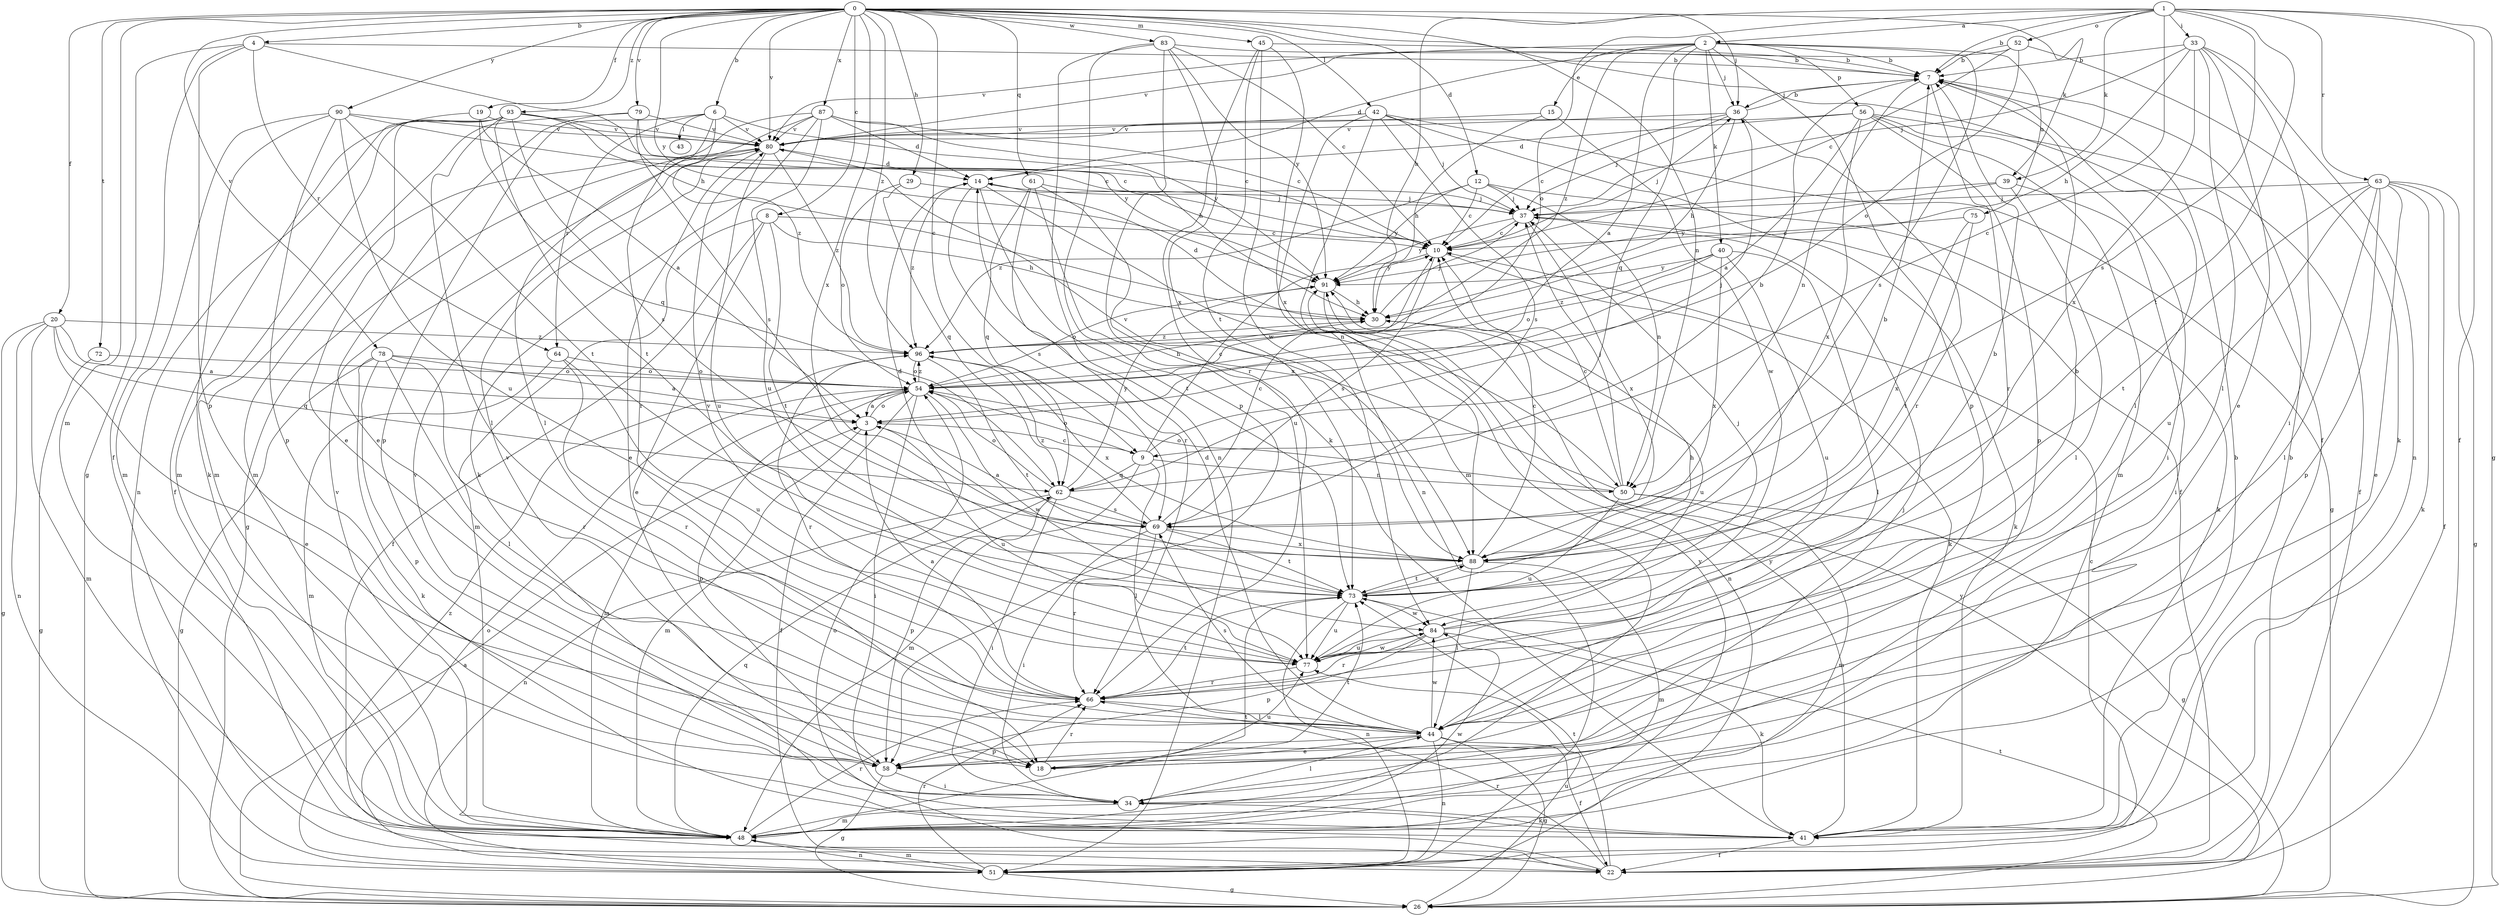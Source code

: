 strict digraph  {
0;
1;
2;
3;
4;
6;
7;
8;
9;
10;
12;
14;
15;
18;
19;
20;
22;
26;
29;
30;
33;
34;
36;
37;
39;
40;
41;
42;
43;
44;
45;
48;
50;
51;
52;
54;
56;
58;
61;
62;
63;
64;
66;
69;
72;
73;
75;
77;
78;
79;
80;
83;
84;
87;
88;
90;
91;
93;
96;
0 -> 4  [label=b];
0 -> 6  [label=b];
0 -> 8  [label=c];
0 -> 9  [label=c];
0 -> 12  [label=d];
0 -> 19  [label=f];
0 -> 20  [label=f];
0 -> 22  [label=f];
0 -> 29  [label=h];
0 -> 36  [label=j];
0 -> 39  [label=k];
0 -> 42  [label=l];
0 -> 45  [label=m];
0 -> 48  [label=m];
0 -> 50  [label=n];
0 -> 61  [label=q];
0 -> 72  [label=t];
0 -> 78  [label=v];
0 -> 79  [label=v];
0 -> 80  [label=v];
0 -> 83  [label=w];
0 -> 87  [label=x];
0 -> 88  [label=x];
0 -> 90  [label=y];
0 -> 91  [label=y];
0 -> 93  [label=z];
0 -> 96  [label=z];
1 -> 2  [label=a];
1 -> 7  [label=b];
1 -> 9  [label=c];
1 -> 22  [label=f];
1 -> 26  [label=g];
1 -> 30  [label=h];
1 -> 33  [label=i];
1 -> 39  [label=k];
1 -> 52  [label=o];
1 -> 54  [label=o];
1 -> 63  [label=r];
1 -> 69  [label=s];
1 -> 73  [label=t];
2 -> 3  [label=a];
2 -> 7  [label=b];
2 -> 14  [label=d];
2 -> 15  [label=e];
2 -> 36  [label=j];
2 -> 40  [label=k];
2 -> 56  [label=p];
2 -> 58  [label=p];
2 -> 62  [label=q];
2 -> 69  [label=s];
2 -> 75  [label=u];
2 -> 80  [label=v];
2 -> 96  [label=z];
3 -> 9  [label=c];
3 -> 48  [label=m];
3 -> 54  [label=o];
3 -> 77  [label=u];
4 -> 7  [label=b];
4 -> 22  [label=f];
4 -> 26  [label=g];
4 -> 30  [label=h];
4 -> 58  [label=p];
4 -> 64  [label=r];
6 -> 30  [label=h];
6 -> 43  [label=l];
6 -> 44  [label=l];
6 -> 58  [label=p];
6 -> 64  [label=r];
6 -> 80  [label=v];
6 -> 96  [label=z];
7 -> 36  [label=j];
7 -> 44  [label=l];
7 -> 50  [label=n];
7 -> 66  [label=r];
8 -> 10  [label=c];
8 -> 18  [label=e];
8 -> 22  [label=f];
8 -> 30  [label=h];
8 -> 48  [label=m];
8 -> 73  [label=t];
9 -> 10  [label=c];
9 -> 36  [label=j];
9 -> 44  [label=l];
9 -> 48  [label=m];
9 -> 50  [label=n];
9 -> 54  [label=o];
9 -> 62  [label=q];
10 -> 36  [label=j];
10 -> 41  [label=k];
10 -> 69  [label=s];
10 -> 91  [label=y];
12 -> 10  [label=c];
12 -> 37  [label=j];
12 -> 41  [label=k];
12 -> 50  [label=n];
12 -> 91  [label=y];
12 -> 96  [label=z];
14 -> 37  [label=j];
14 -> 50  [label=n];
14 -> 69  [label=s];
14 -> 73  [label=t];
14 -> 96  [label=z];
15 -> 30  [label=h];
15 -> 80  [label=v];
15 -> 84  [label=w];
18 -> 66  [label=r];
18 -> 73  [label=t];
18 -> 77  [label=u];
19 -> 3  [label=a];
19 -> 22  [label=f];
19 -> 62  [label=q];
19 -> 80  [label=v];
20 -> 3  [label=a];
20 -> 18  [label=e];
20 -> 26  [label=g];
20 -> 48  [label=m];
20 -> 51  [label=n];
20 -> 62  [label=q];
20 -> 96  [label=z];
22 -> 54  [label=o];
22 -> 66  [label=r];
22 -> 73  [label=t];
26 -> 3  [label=a];
26 -> 73  [label=t];
26 -> 77  [label=u];
26 -> 91  [label=y];
29 -> 37  [label=j];
29 -> 54  [label=o];
29 -> 62  [label=q];
30 -> 14  [label=d];
30 -> 37  [label=j];
30 -> 77  [label=u];
30 -> 96  [label=z];
33 -> 7  [label=b];
33 -> 18  [label=e];
33 -> 30  [label=h];
33 -> 34  [label=i];
33 -> 37  [label=j];
33 -> 44  [label=l];
33 -> 51  [label=n];
33 -> 88  [label=x];
34 -> 37  [label=j];
34 -> 41  [label=k];
34 -> 44  [label=l];
34 -> 48  [label=m];
34 -> 80  [label=v];
36 -> 7  [label=b];
36 -> 10  [label=c];
36 -> 30  [label=h];
36 -> 37  [label=j];
36 -> 66  [label=r];
36 -> 80  [label=v];
37 -> 10  [label=c];
37 -> 41  [label=k];
37 -> 88  [label=x];
37 -> 91  [label=y];
39 -> 34  [label=i];
39 -> 37  [label=j];
39 -> 44  [label=l];
39 -> 91  [label=y];
40 -> 44  [label=l];
40 -> 54  [label=o];
40 -> 77  [label=u];
40 -> 88  [label=x];
40 -> 91  [label=y];
40 -> 96  [label=z];
41 -> 7  [label=b];
41 -> 22  [label=f];
41 -> 91  [label=y];
42 -> 22  [label=f];
42 -> 26  [label=g];
42 -> 37  [label=j];
42 -> 48  [label=m];
42 -> 51  [label=n];
42 -> 69  [label=s];
42 -> 80  [label=v];
44 -> 14  [label=d];
44 -> 18  [label=e];
44 -> 22  [label=f];
44 -> 26  [label=g];
44 -> 51  [label=n];
44 -> 58  [label=p];
44 -> 69  [label=s];
44 -> 84  [label=w];
45 -> 7  [label=b];
45 -> 66  [label=r];
45 -> 73  [label=t];
45 -> 84  [label=w];
45 -> 88  [label=x];
48 -> 7  [label=b];
48 -> 51  [label=n];
48 -> 62  [label=q];
48 -> 66  [label=r];
48 -> 73  [label=t];
48 -> 80  [label=v];
48 -> 84  [label=w];
48 -> 91  [label=y];
50 -> 10  [label=c];
50 -> 26  [label=g];
50 -> 37  [label=j];
50 -> 48  [label=m];
50 -> 54  [label=o];
50 -> 77  [label=u];
50 -> 80  [label=v];
51 -> 10  [label=c];
51 -> 26  [label=g];
51 -> 48  [label=m];
51 -> 54  [label=o];
51 -> 66  [label=r];
51 -> 96  [label=z];
52 -> 7  [label=b];
52 -> 10  [label=c];
52 -> 41  [label=k];
52 -> 54  [label=o];
52 -> 80  [label=v];
54 -> 3  [label=a];
54 -> 22  [label=f];
54 -> 30  [label=h];
54 -> 34  [label=i];
54 -> 48  [label=m];
54 -> 58  [label=p];
54 -> 84  [label=w];
54 -> 96  [label=z];
56 -> 3  [label=a];
56 -> 14  [label=d];
56 -> 22  [label=f];
56 -> 34  [label=i];
56 -> 48  [label=m];
56 -> 58  [label=p];
56 -> 80  [label=v];
56 -> 88  [label=x];
58 -> 26  [label=g];
58 -> 34  [label=i];
58 -> 80  [label=v];
61 -> 37  [label=j];
61 -> 62  [label=q];
61 -> 66  [label=r];
61 -> 77  [label=u];
61 -> 88  [label=x];
62 -> 7  [label=b];
62 -> 34  [label=i];
62 -> 51  [label=n];
62 -> 54  [label=o];
62 -> 58  [label=p];
62 -> 69  [label=s];
62 -> 91  [label=y];
63 -> 18  [label=e];
63 -> 22  [label=f];
63 -> 26  [label=g];
63 -> 37  [label=j];
63 -> 41  [label=k];
63 -> 44  [label=l];
63 -> 58  [label=p];
63 -> 73  [label=t];
63 -> 77  [label=u];
64 -> 48  [label=m];
64 -> 54  [label=o];
64 -> 66  [label=r];
64 -> 77  [label=u];
66 -> 3  [label=a];
66 -> 44  [label=l];
66 -> 73  [label=t];
69 -> 3  [label=a];
69 -> 10  [label=c];
69 -> 34  [label=i];
69 -> 66  [label=r];
69 -> 73  [label=t];
69 -> 88  [label=x];
69 -> 96  [label=z];
72 -> 26  [label=g];
72 -> 54  [label=o];
73 -> 30  [label=h];
73 -> 51  [label=n];
73 -> 77  [label=u];
73 -> 84  [label=w];
73 -> 88  [label=x];
75 -> 10  [label=c];
75 -> 73  [label=t];
75 -> 88  [label=x];
77 -> 7  [label=b];
77 -> 66  [label=r];
77 -> 80  [label=v];
77 -> 84  [label=w];
78 -> 3  [label=a];
78 -> 26  [label=g];
78 -> 41  [label=k];
78 -> 44  [label=l];
78 -> 54  [label=o];
78 -> 58  [label=p];
78 -> 66  [label=r];
79 -> 10  [label=c];
79 -> 18  [label=e];
79 -> 48  [label=m];
79 -> 69  [label=s];
79 -> 80  [label=v];
80 -> 14  [label=d];
80 -> 18  [label=e];
80 -> 26  [label=g];
80 -> 77  [label=u];
80 -> 96  [label=z];
83 -> 7  [label=b];
83 -> 10  [label=c];
83 -> 41  [label=k];
83 -> 51  [label=n];
83 -> 58  [label=p];
83 -> 88  [label=x];
83 -> 91  [label=y];
84 -> 7  [label=b];
84 -> 37  [label=j];
84 -> 41  [label=k];
84 -> 58  [label=p];
84 -> 66  [label=r];
84 -> 77  [label=u];
87 -> 10  [label=c];
87 -> 14  [label=d];
87 -> 41  [label=k];
87 -> 48  [label=m];
87 -> 66  [label=r];
87 -> 77  [label=u];
87 -> 80  [label=v];
87 -> 91  [label=y];
88 -> 7  [label=b];
88 -> 10  [label=c];
88 -> 14  [label=d];
88 -> 44  [label=l];
88 -> 48  [label=m];
88 -> 73  [label=t];
90 -> 10  [label=c];
90 -> 41  [label=k];
90 -> 48  [label=m];
90 -> 58  [label=p];
90 -> 73  [label=t];
90 -> 77  [label=u];
90 -> 80  [label=v];
91 -> 30  [label=h];
91 -> 51  [label=n];
91 -> 54  [label=o];
93 -> 10  [label=c];
93 -> 18  [label=e];
93 -> 44  [label=l];
93 -> 48  [label=m];
93 -> 51  [label=n];
93 -> 69  [label=s];
93 -> 73  [label=t];
93 -> 80  [label=v];
93 -> 91  [label=y];
96 -> 54  [label=o];
96 -> 66  [label=r];
96 -> 73  [label=t];
96 -> 88  [label=x];
}
